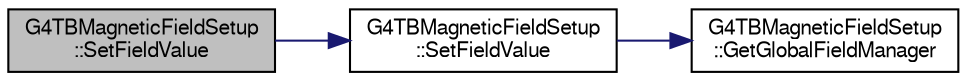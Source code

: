 digraph "G4TBMagneticFieldSetup::SetFieldValue"
{
  bgcolor="transparent";
  edge [fontname="FreeSans",fontsize="10",labelfontname="FreeSans",labelfontsize="10"];
  node [fontname="FreeSans",fontsize="10",shape=record];
  rankdir="LR";
  Node1 [label="G4TBMagneticFieldSetup\l::SetFieldValue",height=0.2,width=0.4,color="black", fillcolor="grey75", style="filled" fontcolor="black"];
  Node1 -> Node2 [color="midnightblue",fontsize="10",style="solid",fontname="FreeSans"];
  Node2 [label="G4TBMagneticFieldSetup\l::SetFieldValue",height=0.2,width=0.4,color="black",URL="$d4/d2e/classG4TBMagneticFieldSetup.html#a103bf25af906e5e94f05946cbcbed9f1"];
  Node2 -> Node3 [color="midnightblue",fontsize="10",style="solid",fontname="FreeSans"];
  Node3 [label="G4TBMagneticFieldSetup\l::GetGlobalFieldManager",height=0.2,width=0.4,color="black",URL="$d4/d2e/classG4TBMagneticFieldSetup.html#a0c0283b70cfe56722463755a240697a1"];
}
